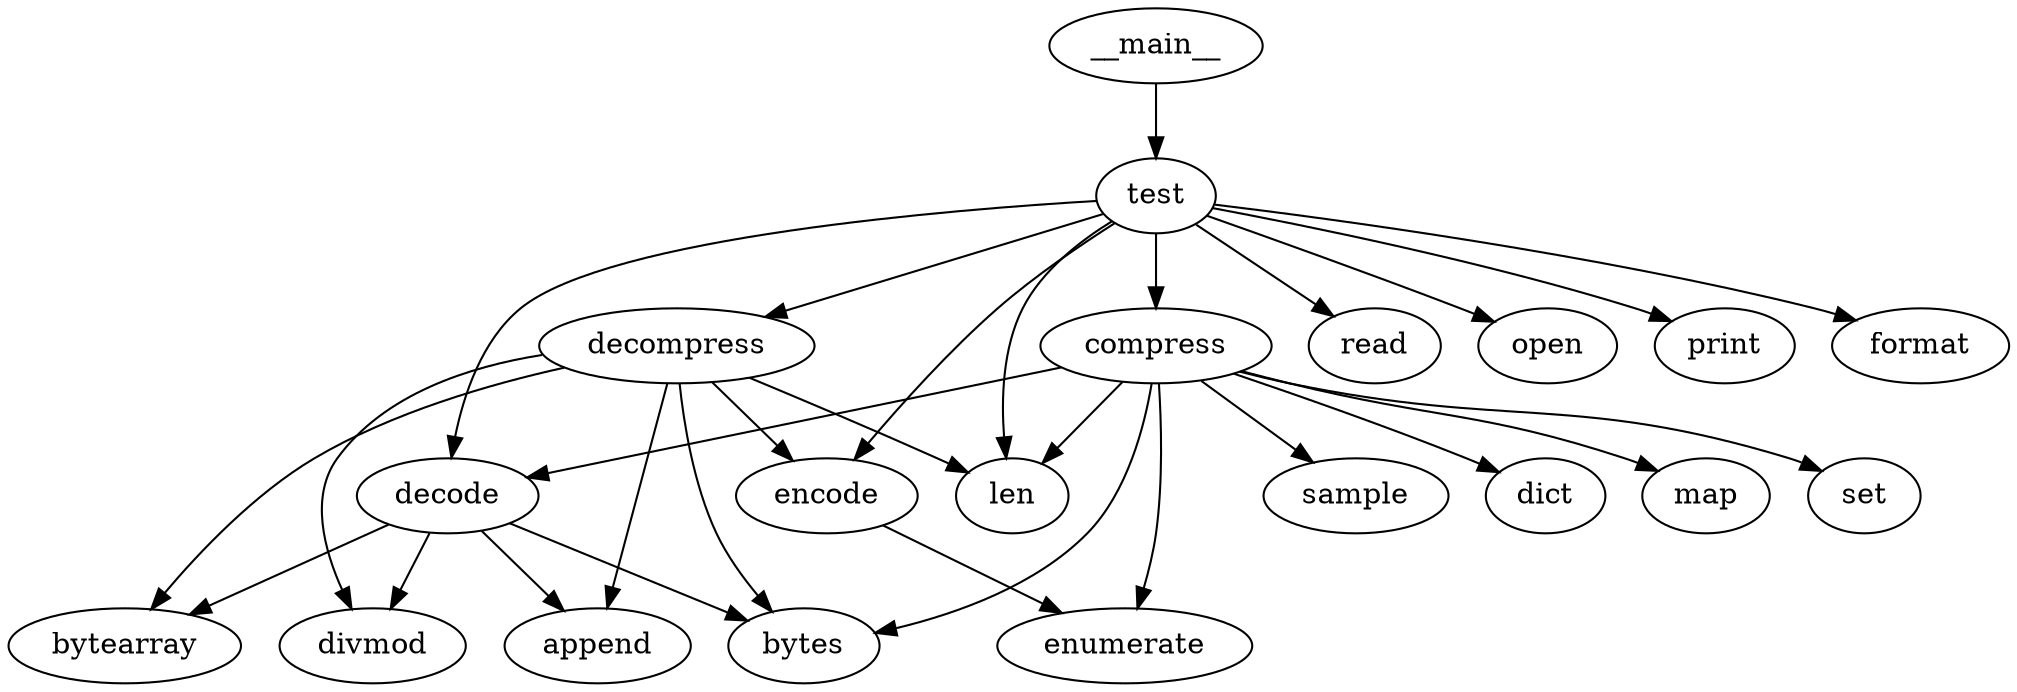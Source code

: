strict digraph  {
compress;
set;
len;
sample;
dict;
map;
enumerate;
decode;
bytes;
bytearray;
divmod;
append;
decompress;
encode;
test;
read;
open;
print;
format;
__main__;
compress -> set;
compress -> len;
compress -> sample;
compress -> dict;
compress -> map;
compress -> enumerate;
compress -> decode;
compress -> bytes;
decode -> bytearray;
decode -> divmod;
decode -> append;
decode -> bytes;
decompress -> encode;
decompress -> len;
decompress -> bytearray;
decompress -> divmod;
decompress -> append;
decompress -> bytes;
encode -> enumerate;
test -> encode;
test -> read;
test -> open;
test -> print;
test -> len;
test -> compress;
test -> format;
test -> decompress;
test -> decode;
__main__ -> test;
}
